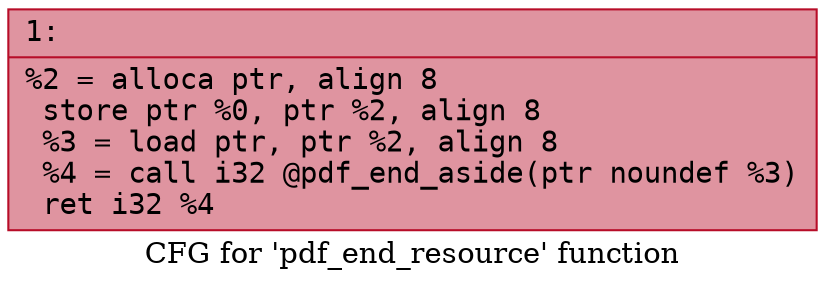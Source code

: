 digraph "CFG for 'pdf_end_resource' function" {
	label="CFG for 'pdf_end_resource' function";

	Node0x6000020b2080 [shape=record,color="#b70d28ff", style=filled, fillcolor="#b70d2870" fontname="Courier",label="{1:\l|  %2 = alloca ptr, align 8\l  store ptr %0, ptr %2, align 8\l  %3 = load ptr, ptr %2, align 8\l  %4 = call i32 @pdf_end_aside(ptr noundef %3)\l  ret i32 %4\l}"];
}
